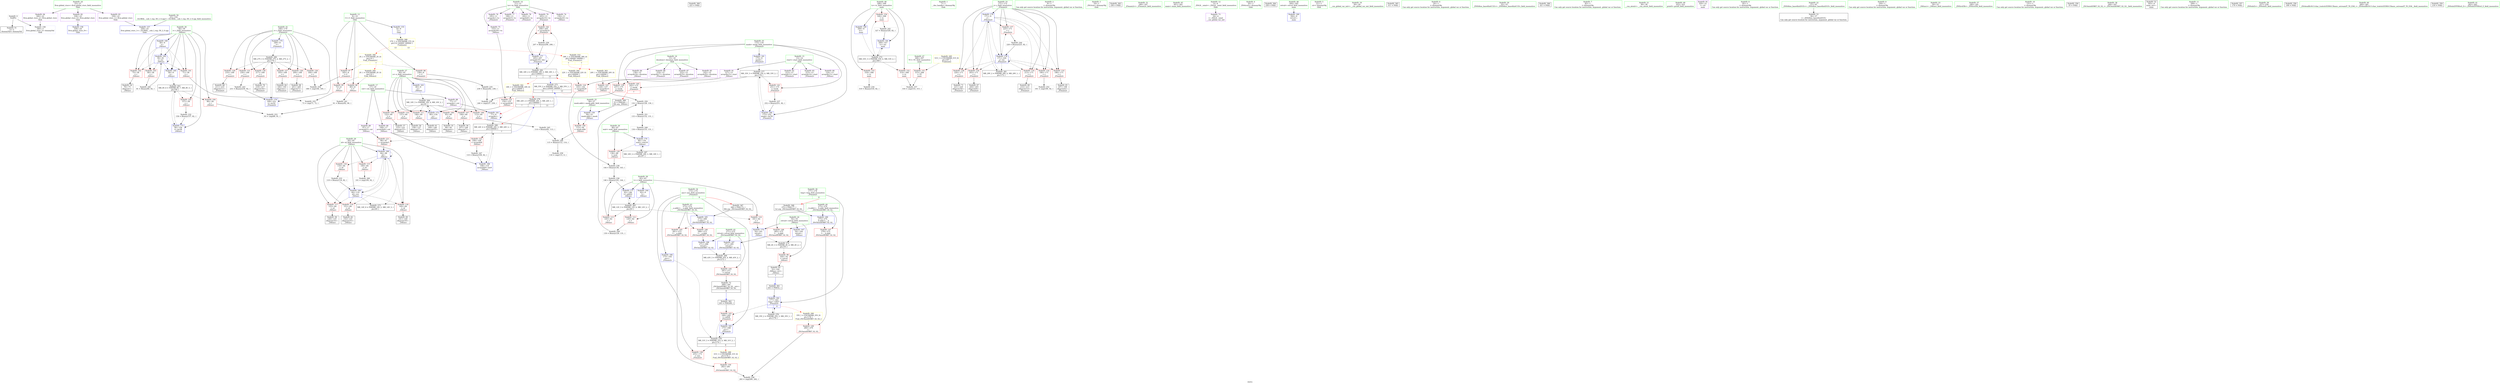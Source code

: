 digraph "SVFG" {
	label="SVFG";

	Node0x560a0d8f4fa0 [shape=record,color=grey,label="{NodeID: 0\nNullPtr}"];
	Node0x560a0d8f4fa0 -> Node0x560a0d918140[style=solid];
	Node0x560a0d8f4fa0 -> Node0x560a0d91e9d0[style=solid];
	Node0x560a0d930330 [shape=record,color=black,label="{NodeID: 263\nMR_8V_6 = PHI(MR_8V_7, MR_8V_5, )\npts\{59 \}\n}"];
	Node0x560a0d930330 -> Node0x560a0d9174d0[style=dashed];
	Node0x560a0d930330 -> Node0x560a0d9175a0[style=dashed];
	Node0x560a0d930330 -> Node0x560a0d91f630[style=dashed];
	Node0x560a0d91fbe0 [shape=record,color=blue,label="{NodeID: 180\n173\<--104\nans\<--\n_Z5main2v\n}"];
	Node0x560a0d91fbe0 -> Node0x560a0d934c70[style=dashed];
	Node0x560a0d916f20 [shape=record,color=red,label="{NodeID: 97\n185\<--8\n\<--C\n_Z5main2v\n}"];
	Node0x560a0d916f20 -> Node0x560a0d925940[style=solid];
	Node0x560a0d914f80 [shape=record,color=green,label="{NodeID: 14\n11\<--12\nto\<--to_field_insensitive\nGlob }"];
	Node0x560a0d914f80 -> Node0x560a0d919450[style=solid];
	Node0x560a0d914f80 -> Node0x560a0d919520[style=solid];
	Node0x560a0d914f80 -> Node0x560a0d9195f0[style=solid];
	Node0x560a0d914f80 -> Node0x560a0d9196c0[style=solid];
	Node0x560a0d914f80 -> Node0x560a0d919790[style=solid];
	Node0x560a0d914f80 -> Node0x560a0d919860[style=solid];
	Node0x560a0d94bf30 [shape=record,color=black,label="{NodeID: 360\n223 = PHI()\n}"];
	Node0x560a0d934d60 [shape=record,color=black,label="{NodeID: 277\nMR_33V_3 = PHI(MR_33V_4, MR_33V_2, )\npts\{176 \}\n}"];
	Node0x560a0d934d60 -> Node0x560a0d91d9d0[style=dashed];
	Node0x560a0d934d60 -> Node0x560a0d91daa0[style=dashed];
	Node0x560a0d934d60 -> Node0x560a0d91db70[style=dashed];
	Node0x560a0d934d60 -> Node0x560a0d91ff20[style=dashed];
	Node0x560a0d917a80 [shape=record,color=red,label="{NodeID: 111\n148\<--60\n\<--x\n_Z4funci\n}"];
	Node0x560a0d917a80 -> Node0x560a0d9189c0[style=solid];
	Node0x560a0d915cc0 [shape=record,color=green,label="{NodeID: 28\n62\<--63\nt\<--t_field_insensitive\n_Z4funci\n}"];
	Node0x560a0d915cc0 -> Node0x560a0d917b50[style=solid];
	Node0x560a0d915cc0 -> Node0x560a0d917c20[style=solid];
	Node0x560a0d915cc0 -> Node0x560a0d917cf0[style=solid];
	Node0x560a0d915cc0 -> Node0x560a0d91eee0[style=solid];
	Node0x560a0d915cc0 -> Node0x560a0d91f490[style=solid];
	Node0x560a0d91ce70 [shape=record,color=red,label="{NodeID: 125\n154\<--153\n\<--arrayidx26\n_Z4funci\n}"];
	Node0x560a0d91ce70 -> Node0x560a0d91f560[style=solid];
	Node0x560a0d916940 [shape=record,color=green,label="{NodeID: 42\n271\<--272\nretval\<--retval_field_insensitive\n_ZSt3minIiERKT_S2_S2_\n}"];
	Node0x560a0d916940 -> Node0x560a0d91dde0[style=solid];
	Node0x560a0d916940 -> Node0x560a0d920190[style=solid];
	Node0x560a0d916940 -> Node0x560a0d920260[style=solid];
	Node0x560a0d91d9d0 [shape=record,color=red,label="{NodeID: 139\n237\<--175\n\<--mask\n_Z5main2v\n}"];
	Node0x560a0d91d9d0 -> Node0x560a0d91b890[style=solid];
	Node0x560a0d9185b0 [shape=record,color=black,label="{NodeID: 56\n107\<--106\nidxprom7\<--\n_Z4funci\n}"];
	Node0x560a0d923e40 [shape=record,color=grey,label="{NodeID: 236\n146 = Binary(145, 144, )\n}"];
	Node0x560a0d923e40 -> Node0x560a0d91f490[style=solid];
	Node0x560a0d91e530 [shape=record,color=red,label="{NodeID: 153\n318\<--308\n\<--tc\nmain\n}"];
	Node0x560a0d91e530 -> Node0x560a0d923b40[style=solid];
	Node0x560a0d919110 [shape=record,color=black,label="{NodeID: 70\n218\<--217\nidxprom16\<--\n_Z5main2v\n}"];
	Node0x560a0d925340 [shape=record,color=grey,label="{NodeID: 250\n132 = Binary(128, 130, )\n}"];
	Node0x560a0d925340 -> Node0x560a0d9254c0[style=solid];
	Node0x560a0d91f150 [shape=record,color=blue,label="{NodeID: 167\n54\<--104\nretval\<--\n_Z4funci\n}"];
	Node0x560a0d91f150 -> Node0x560a0d933a60[style=dashed];
	Node0x560a0d919c70 [shape=record,color=purple,label="{NodeID: 84\n139\<--15\narrayidx18\<--duration\n_Z4funci\n}"];
	Node0x560a0d913f50 [shape=record,color=green,label="{NodeID: 1\n7\<--1\n__dso_handle\<--dummyObj\nGlob }"];
	Node0x560a0d930830 [shape=record,color=black,label="{NodeID: 264\nMR_10V_3 = PHI(MR_10V_4, MR_10V_2, )\npts\{61 \}\n}"];
	Node0x560a0d930830 -> Node0x560a0d917670[style=dashed];
	Node0x560a0d930830 -> Node0x560a0d917740[style=dashed];
	Node0x560a0d930830 -> Node0x560a0d917810[style=dashed];
	Node0x560a0d930830 -> Node0x560a0d9178e0[style=dashed];
	Node0x560a0d930830 -> Node0x560a0d9179b0[style=dashed];
	Node0x560a0d930830 -> Node0x560a0d917a80[style=dashed];
	Node0x560a0d930830 -> Node0x560a0d91f560[style=dashed];
	Node0x560a0d91fcb0 [shape=record,color=blue,label="{NodeID: 181\n175\<--9\nmask\<--\n_Z5main2v\n}"];
	Node0x560a0d91fcb0 -> Node0x560a0d934d60[style=dashed];
	Node0x560a0d916ff0 [shape=record,color=red,label="{NodeID: 98\n238\<--8\n\<--C\n_Z5main2v\n}"];
	Node0x560a0d916ff0 -> Node0x560a0d923cc0[style=solid];
	Node0x560a0d915080 [shape=record,color=green,label="{NodeID: 15\n13\<--14\nstart\<--start_field_insensitive\nGlob }"];
	Node0x560a0d915080 -> Node0x560a0d919930[style=solid];
	Node0x560a0d915080 -> Node0x560a0d919a00[style=solid];
	Node0x560a0d915080 -> Node0x560a0d919ad0[style=solid];
	Node0x560a0d915080 -> Node0x560a0d919ba0[style=solid];
	Node0x560a0d94c030 [shape=record,color=black,label="{NodeID: 361\n243 = PHI(52, )\n}"];
	Node0x560a0d94c030 -> Node0x560a0d91fd80[style=solid];
	Node0x560a0d935260 [shape=record,color=black,label="{NodeID: 278\nMR_35V_2 = PHI(MR_35V_3, MR_35V_1, )\npts\{178 \}\n}"];
	Node0x560a0d935260 -> Node0x560a0d91fd80[style=dashed];
	Node0x560a0d917b50 [shape=record,color=red,label="{NodeID: 112\n129\<--62\n\<--t\n_Z4funci\n}"];
	Node0x560a0d917b50 -> Node0x560a0d9251c0[style=solid];
	Node0x560a0d915d90 [shape=record,color=green,label="{NodeID: 29\n64\<--65\nid\<--id_field_insensitive\n_Z4funci\n}"];
	Node0x560a0d915d90 -> Node0x560a0d917dc0[style=solid];
	Node0x560a0d915d90 -> Node0x560a0d91c720[style=solid];
	Node0x560a0d915d90 -> Node0x560a0d91c7f0[style=solid];
	Node0x560a0d915d90 -> Node0x560a0d91c8c0[style=solid];
	Node0x560a0d915d90 -> Node0x560a0d91c990[style=solid];
	Node0x560a0d915d90 -> Node0x560a0d91f080[style=solid];
	Node0x560a0d915d90 -> Node0x560a0d91f2f0[style=solid];
	Node0x560a0d91cf40 [shape=record,color=red,label="{NodeID: 126\n184\<--169\n\<--i\n_Z5main2v\n}"];
	Node0x560a0d91cf40 -> Node0x560a0d925940[style=solid];
	Node0x560a0d916a10 [shape=record,color=green,label="{NodeID: 43\n273\<--274\n__a.addr\<--__a.addr_field_insensitive\n_ZSt3minIiERKT_S2_S2_\n}"];
	Node0x560a0d916a10 -> Node0x560a0d91deb0[style=solid];
	Node0x560a0d916a10 -> Node0x560a0d91df80[style=solid];
	Node0x560a0d916a10 -> Node0x560a0d91fff0[style=solid];
	Node0x560a0d938ed0 [shape=record,color=yellow,style=double,label="{NodeID: 306\n2V_1 = ENCHI(MR_2V_0)\npts\{10 \}\nFun[_Z5main2v]|{|<s2>7}}"];
	Node0x560a0d938ed0 -> Node0x560a0d916f20[style=dashed];
	Node0x560a0d938ed0 -> Node0x560a0d916ff0[style=dashed];
	Node0x560a0d938ed0:s2 -> Node0x560a0d938420[style=dashed,color=red];
	Node0x560a0d91daa0 [shape=record,color=red,label="{NodeID: 140\n242\<--175\n\<--mask\n_Z5main2v\n|{<s0>7}}"];
	Node0x560a0d91daa0:s0 -> Node0x560a0d94c9a0[style=solid,color=red];
	Node0x560a0d918680 [shape=record,color=black,label="{NodeID: 57\n123\<--122\nidxprom12\<--\n_Z4funci\n}"];
	Node0x560a0d923fc0 [shape=record,color=grey,label="{NodeID: 237\n252 = Binary(251, 82, )\n}"];
	Node0x560a0d923fc0 -> Node0x560a0d91ff20[style=solid];
	Node0x560a0d91e600 [shape=record,color=red,label="{NodeID: 154\n326\<--308\n\<--tc\nmain\n}"];
	Node0x560a0d91e600 -> Node0x560a0d924740[style=solid];
	Node0x560a0d9191e0 [shape=record,color=black,label="{NodeID: 71\n221\<--220\nidxprom18\<--\n_Z5main2v\n}"];
	Node0x560a0d9254c0 [shape=record,color=grey,label="{NodeID: 251\n133 = Binary(132, 131, )\n}"];
	Node0x560a0d9254c0 -> Node0x560a0d925040[style=solid];
	Node0x560a0d91f220 [shape=record,color=blue,label="{NodeID: 168\n108\<--110\narrayidx8\<--inc9\n_Z4funci\n}"];
	Node0x560a0d91f220 -> Node0x560a0d931c30[style=dashed];
	Node0x560a0d919d40 [shape=record,color=purple,label="{NodeID: 85\n142\<--15\narrayidx20\<--duration\n_Z4funci\n}"];
	Node0x560a0d919d40 -> Node0x560a0d91cda0[style=solid];
	Node0x560a0d913fe0 [shape=record,color=green,label="{NodeID: 2\n9\<--1\n\<--dummyObj\nCan only get source location for instruction, argument, global var or function.}"];
	Node0x560a0d930d30 [shape=record,color=black,label="{NodeID: 265\nMR_12V_3 = PHI(MR_12V_4, MR_12V_2, )\npts\{63 \}\n}"];
	Node0x560a0d930d30 -> Node0x560a0d917b50[style=dashed];
	Node0x560a0d930d30 -> Node0x560a0d917c20[style=dashed];
	Node0x560a0d930d30 -> Node0x560a0d917cf0[style=dashed];
	Node0x560a0d930d30 -> Node0x560a0d91f490[style=dashed];
	Node0x560a0d91fd80 [shape=record,color=blue,label="{NodeID: 182\n177\<--243\ntmp\<--call27\n_Z5main2v\n|{|<s2>8}}"];
	Node0x560a0d91fd80 -> Node0x560a0d91dd10[style=dashed];
	Node0x560a0d91fd80 -> Node0x560a0d935260[style=dashed];
	Node0x560a0d91fd80:s2 -> Node0x560a0d9380a0[style=dashed,color=red];
	Node0x560a0d9170c0 [shape=record,color=red,label="{NodeID: 99\n164\<--54\n\<--retval\n_Z4funci\n}"];
	Node0x560a0d9170c0 -> Node0x560a0d918b60[style=solid];
	Node0x560a0d915180 [shape=record,color=green,label="{NodeID: 16\n15\<--16\nduration\<--duration_field_insensitive\nGlob }"];
	Node0x560a0d915180 -> Node0x560a0d919c70[style=solid];
	Node0x560a0d915180 -> Node0x560a0d919d40[style=solid];
	Node0x560a0d915180 -> Node0x560a0d919e10[style=solid];
	Node0x560a0d915180 -> Node0x560a0d919ee0[style=solid];
	Node0x560a0d94c220 [shape=record,color=black,label="{NodeID: 362\n245 = PHI(268, )\n}"];
	Node0x560a0d94c220 -> Node0x560a0d91dd10[style=solid];
	Node0x560a0d935760 [shape=record,color=black,label="{NodeID: 279\nMR_24V_2 = PHI(MR_24V_3, MR_24V_1, )\npts\{180000 \}\n|{<s0>7|<s1>7|<s2>13}}"];
	Node0x560a0d935760:s0 -> Node0x560a0d91ec70[style=dashed,color=red];
	Node0x560a0d935760:s1 -> Node0x560a0d931c30[style=dashed,color=red];
	Node0x560a0d935760:s2 -> Node0x560a0d933530[style=dashed,color=blue];
	Node0x560a0d917c20 [shape=record,color=red,label="{NodeID: 113\n145\<--62\n\<--t\n_Z4funci\n}"];
	Node0x560a0d917c20 -> Node0x560a0d923e40[style=solid];
	Node0x560a0d915e60 [shape=record,color=green,label="{NodeID: 30\n66\<--67\nwait\<--wait_field_insensitive\n_Z4funci\n}"];
	Node0x560a0d915e60 -> Node0x560a0d91ca60[style=solid];
	Node0x560a0d915e60 -> Node0x560a0d91f3c0[style=solid];
	Node0x560a0d91d010 [shape=record,color=red,label="{NodeID: 127\n193\<--169\n\<--i\n_Z5main2v\n}"];
	Node0x560a0d91d010 -> Node0x560a0d918c30[style=solid];
	Node0x560a0d916ae0 [shape=record,color=green,label="{NodeID: 44\n275\<--276\n__b.addr\<--__b.addr_field_insensitive\n_ZSt3minIiERKT_S2_S2_\n}"];
	Node0x560a0d916ae0 -> Node0x560a0d91e050[style=solid];
	Node0x560a0d916ae0 -> Node0x560a0d91e120[style=solid];
	Node0x560a0d916ae0 -> Node0x560a0d9200c0[style=solid];
	Node0x560a0d91db70 [shape=record,color=red,label="{NodeID: 141\n251\<--175\n\<--mask\n_Z5main2v\n}"];
	Node0x560a0d91db70 -> Node0x560a0d923fc0[style=solid];
	Node0x560a0d918750 [shape=record,color=black,label="{NodeID: 58\n126\<--125\nidxprom14\<--\n_Z4funci\n}"];
	Node0x560a0d924140 [shape=record,color=grey,label="{NodeID: 238\n144 = Binary(136, 143, )\n}"];
	Node0x560a0d924140 -> Node0x560a0d923e40[style=solid];
	Node0x560a0d91e6d0 [shape=record,color=blue,label="{NodeID: 155\n8\<--9\nC\<--\nGlob }"];
	Node0x560a0d91e6d0 -> Node0x560a0d937e50[style=dashed];
	Node0x560a0d9192b0 [shape=record,color=black,label="{NodeID: 72\n268\<--291\n_ZSt3minIiERKT_S2_S2__ret\<--\n_ZSt3minIiERKT_S2_S2_\n|{<s0>8}}"];
	Node0x560a0d9192b0:s0 -> Node0x560a0d94c220[style=solid,color=blue];
	Node0x560a0d925640 [shape=record,color=grey,label="{NodeID: 252\n191 = cmp(190, 92, )\n}"];
	Node0x560a0d91f2f0 [shape=record,color=blue,label="{NodeID: 169\n64\<--119\nid\<--xor\n_Z4funci\n}"];
	Node0x560a0d91f2f0 -> Node0x560a0d91c7f0[style=dashed];
	Node0x560a0d91f2f0 -> Node0x560a0d91c8c0[style=dashed];
	Node0x560a0d91f2f0 -> Node0x560a0d91c990[style=dashed];
	Node0x560a0d91f2f0 -> Node0x560a0d91f080[style=dashed];
	Node0x560a0d91f2f0 -> Node0x560a0d933f60[style=dashed];
	Node0x560a0d919e10 [shape=record,color=purple,label="{NodeID: 86\n219\<--15\narrayidx17\<--duration\n_Z5main2v\n}"];
	Node0x560a0d914070 [shape=record,color=green,label="{NodeID: 3\n19\<--1\n_ZSt3cin\<--dummyObj\nGlob }"];
	Node0x560a0d91fe50 [shape=record,color=blue,label="{NodeID: 183\n173\<--248\nans\<--\n_Z5main2v\n}"];
	Node0x560a0d91fe50 -> Node0x560a0d934c70[style=dashed];
	Node0x560a0d917190 [shape=record,color=red,label="{NodeID: 100\n112\<--56\n\<--mask.addr\n_Z4funci\n}"];
	Node0x560a0d917190 -> Node0x560a0d924d40[style=solid];
	Node0x560a0d915280 [shape=record,color=green,label="{NodeID: 17\n17\<--18\ncnt\<--cnt_field_insensitive\nGlob }"];
	Node0x560a0d915280 -> Node0x560a0d919fb0[style=solid];
	Node0x560a0d915280 -> Node0x560a0d91a080[style=solid];
	Node0x560a0d915280 -> Node0x560a0d91a150[style=solid];
	Node0x560a0d94c320 [shape=record,color=black,label="{NodeID: 363\n256 = PHI()\n}"];
	Node0x560a0d935c60 [shape=record,color=black,label="{NodeID: 280\nMR_27V_3 = PHI(MR_27V_4, MR_27V_2, )\npts\{170 \}\n}"];
	Node0x560a0d935c60 -> Node0x560a0d91cf40[style=dashed];
	Node0x560a0d935c60 -> Node0x560a0d91d010[style=dashed];
	Node0x560a0d935c60 -> Node0x560a0d91d0e0[style=dashed];
	Node0x560a0d935c60 -> Node0x560a0d91d1b0[style=dashed];
	Node0x560a0d935c60 -> Node0x560a0d91d280[style=dashed];
	Node0x560a0d935c60 -> Node0x560a0d91d350[style=dashed];
	Node0x560a0d935c60 -> Node0x560a0d91fb10[style=dashed];
	Node0x560a0d917cf0 [shape=record,color=red,label="{NodeID: 114\n161\<--62\n\<--t\n_Z4funci\n}"];
	Node0x560a0d917cf0 -> Node0x560a0d91f700[style=solid];
	Node0x560a0d915f30 [shape=record,color=green,label="{NodeID: 31\n166\<--167\n_Z5main2v\<--_Z5main2v_field_insensitive\n}"];
	Node0x560a0d938420 [shape=record,color=yellow,style=double,label="{NodeID: 294\n2V_1 = ENCHI(MR_2V_0)\npts\{10 \}\nFun[_Z4funci]}"];
	Node0x560a0d938420 -> Node0x560a0d91a5f0[style=dashed];
	Node0x560a0d938420 -> Node0x560a0d916e50[style=dashed];
	Node0x560a0d91d0e0 [shape=record,color=red,label="{NodeID: 128\n200\<--169\n\<--i\n_Z5main2v\n}"];
	Node0x560a0d91d0e0 -> Node0x560a0d918dd0[style=solid];
	Node0x560a0d916bb0 [shape=record,color=green,label="{NodeID: 45\n301\<--302\nmain\<--main_field_insensitive\n}"];
	Node0x560a0d91dc40 [shape=record,color=red,label="{NodeID: 142\n206\<--205\n\<--arrayidx10\n_Z5main2v\n}"];
	Node0x560a0d91dc40 -> Node0x560a0d9242c0[style=solid];
	Node0x560a0d918820 [shape=record,color=black,label="{NodeID: 59\n138\<--137\nidxprom17\<--\n_Z4funci\n}"];
	Node0x560a0d9242c0 [shape=record,color=grey,label="{NodeID: 239\n207 = Binary(206, 208, )\n}"];
	Node0x560a0d9242c0 -> Node0x560a0d91f970[style=solid];
	Node0x560a0d91e7d0 [shape=record,color=blue,label="{NodeID: 156\n338\<--24\nllvm.global_ctors_0\<--\nGlob }"];
	Node0x560a0d919380 [shape=record,color=purple,label="{NodeID: 73\n34\<--4\n\<--_ZStL8__ioinit\n__cxx_global_var_init\n}"];
	Node0x560a0d9257c0 [shape=record,color=grey,label="{NodeID: 253\n93 = cmp(89, 91, )\n}"];
	Node0x560a0d91f3c0 [shape=record,color=blue,label="{NodeID: 170\n66\<--134\nwait\<--rem16\n_Z4funci\n}"];
	Node0x560a0d91f3c0 -> Node0x560a0d91ca60[style=dashed];
	Node0x560a0d91f3c0 -> Node0x560a0d931730[style=dashed];
	Node0x560a0d919ee0 [shape=record,color=purple,label="{NodeID: 87\n222\<--15\narrayidx19\<--duration\n_Z5main2v\n}"];
	Node0x560a0d914100 [shape=record,color=green,label="{NodeID: 4\n20\<--1\n_ZSt4cout\<--dummyObj\nGlob }"];
	Node0x560a0d931730 [shape=record,color=black,label="{NodeID: 267\nMR_16V_2 = PHI(MR_16V_3, MR_16V_1, )\npts\{67 \}\n}"];
	Node0x560a0d931730 -> Node0x560a0d91f3c0[style=dashed];
	Node0x560a0d91ff20 [shape=record,color=blue,label="{NodeID: 184\n175\<--252\nmask\<--inc30\n_Z5main2v\n}"];
	Node0x560a0d91ff20 -> Node0x560a0d934d60[style=dashed];
	Node0x560a0d917260 [shape=record,color=red,label="{NodeID: 101\n71\<--58\n\<--i\n_Z4funci\n}"];
	Node0x560a0d917260 -> Node0x560a0d91b710[style=solid];
	Node0x560a0d915380 [shape=record,color=green,label="{NodeID: 18\n23\<--27\nllvm.global_ctors\<--llvm.global_ctors_field_insensitive\nGlob }"];
	Node0x560a0d915380 -> Node0x560a0d91a2f0[style=solid];
	Node0x560a0d915380 -> Node0x560a0d91a3f0[style=solid];
	Node0x560a0d915380 -> Node0x560a0d91a4f0[style=solid];
	Node0x560a0d94c3f0 [shape=record,color=black,label="{NodeID: 364\n259 = PHI()\n}"];
	Node0x560a0d936160 [shape=record,color=black,label="{NodeID: 281\nMR_29V_2 = PHI(MR_29V_4, MR_29V_1, )\npts\{172 \}\n}"];
	Node0x560a0d936160 -> Node0x560a0d91f8a0[style=dashed];
	Node0x560a0d917dc0 [shape=record,color=red,label="{NodeID: 115\n100\<--64\n\<--id\n_Z4funci\n}"];
	Node0x560a0d917dc0 -> Node0x560a0d91be90[style=solid];
	Node0x560a0d916030 [shape=record,color=green,label="{NodeID: 32\n169\<--170\ni\<--i_field_insensitive\n_Z5main2v\n}"];
	Node0x560a0d916030 -> Node0x560a0d91cf40[style=solid];
	Node0x560a0d916030 -> Node0x560a0d91d010[style=solid];
	Node0x560a0d916030 -> Node0x560a0d91d0e0[style=solid];
	Node0x560a0d916030 -> Node0x560a0d91d1b0[style=solid];
	Node0x560a0d916030 -> Node0x560a0d91d280[style=solid];
	Node0x560a0d916030 -> Node0x560a0d91d350[style=solid];
	Node0x560a0d916030 -> Node0x560a0d91f7d0[style=solid];
	Node0x560a0d916030 -> Node0x560a0d91fb10[style=solid];
	Node0x560a0d91d1b0 [shape=record,color=red,label="{NodeID: 129\n210\<--169\n\<--i\n_Z5main2v\n}"];
	Node0x560a0d91d1b0 -> Node0x560a0d918f70[style=solid];
	Node0x560a0d916cb0 [shape=record,color=green,label="{NodeID: 46\n304\<--305\nretval\<--retval_field_insensitive\nmain\n}"];
	Node0x560a0d916cb0 -> Node0x560a0d920330[style=solid];
	Node0x560a0d91dd10 [shape=record,color=red,label="{NodeID: 143\n248\<--245\n\<--call28\n_Z5main2v\n}"];
	Node0x560a0d91dd10 -> Node0x560a0d91fe50[style=solid];
	Node0x560a0d9188f0 [shape=record,color=black,label="{NodeID: 60\n141\<--140\nidxprom19\<--\n_Z4funci\n}"];
	Node0x560a0d924440 [shape=record,color=grey,label="{NodeID: 240\n81 = Binary(80, 82, )\n}"];
	Node0x560a0d924440 -> Node0x560a0d91ed40[style=solid];
	Node0x560a0d91e8d0 [shape=record,color=blue,label="{NodeID: 157\n339\<--25\nllvm.global_ctors_1\<--_GLOBAL__sub_I_rng..58_2_0.cpp\nGlob }"];
	Node0x560a0d919450 [shape=record,color=purple,label="{NodeID: 74\n150\<--11\narrayidx24\<--to\n_Z4funci\n}"];
	Node0x560a0d925940 [shape=record,color=grey,label="{NodeID: 254\n186 = cmp(184, 185, )\n}"];
	Node0x560a0d91f490 [shape=record,color=blue,label="{NodeID: 171\n62\<--146\nt\<--add22\n_Z4funci\n}"];
	Node0x560a0d91f490 -> Node0x560a0d930d30[style=dashed];
	Node0x560a0d919fb0 [shape=record,color=purple,label="{NodeID: 88\n77\<--17\narrayidx\<--cnt\n_Z4funci\n}"];
	Node0x560a0d919fb0 -> Node0x560a0d91ec70[style=solid];
	Node0x560a0d914a40 [shape=record,color=green,label="{NodeID: 5\n21\<--1\n.str\<--dummyObj\nGlob }"];
	Node0x560a0d931c30 [shape=record,color=black,label="{NodeID: 268\nMR_24V_4 = PHI(MR_24V_5, MR_24V_2, )\npts\{180000 \}\n|{|<s3>7}}"];
	Node0x560a0d931c30 -> Node0x560a0d91cb30[style=dashed];
	Node0x560a0d931c30 -> Node0x560a0d91cc00[style=dashed];
	Node0x560a0d931c30 -> Node0x560a0d91f220[style=dashed];
	Node0x560a0d931c30:s3 -> Node0x560a0d935760[style=dashed,color=blue];
	Node0x560a0d91fff0 [shape=record,color=blue,label="{NodeID: 185\n273\<--269\n__a.addr\<--__a\n_ZSt3minIiERKT_S2_S2_\n}"];
	Node0x560a0d91fff0 -> Node0x560a0d91deb0[style=dashed];
	Node0x560a0d91fff0 -> Node0x560a0d91df80[style=dashed];
	Node0x560a0d917330 [shape=record,color=red,label="{NodeID: 102\n75\<--58\n\<--i\n_Z4funci\n}"];
	Node0x560a0d917330 -> Node0x560a0d918410[style=solid];
	Node0x560a0d915480 [shape=record,color=green,label="{NodeID: 19\n28\<--29\n__cxx_global_var_init\<--__cxx_global_var_init_field_insensitive\n}"];
	Node0x560a0d94c4c0 [shape=record,color=black,label="{NodeID: 365\n311 = PHI()\n}"];
	Node0x560a0d936660 [shape=record,color=black,label="{NodeID: 282\nMR_18V_2 = PHI(MR_18V_3, MR_18V_1, )\npts\{120000 \}\n|{|<s3>7|<s4>13}}"];
	Node0x560a0d936660 -> Node0x560a0d91dc40[style=dashed];
	Node0x560a0d936660 -> Node0x560a0d91f970[style=dashed];
	Node0x560a0d936660 -> Node0x560a0d936660[style=dashed];
	Node0x560a0d936660:s3 -> Node0x560a0d938b50[style=dashed,color=red];
	Node0x560a0d936660:s4 -> Node0x560a0d933530[style=dashed,color=blue];
	Node0x560a0d91c720 [shape=record,color=red,label="{NodeID: 116\n118\<--64\n\<--id\n_Z4funci\n}"];
	Node0x560a0d91c720 -> Node0x560a0d9239c0[style=solid];
	Node0x560a0d916100 [shape=record,color=green,label="{NodeID: 33\n171\<--172\nj\<--j_field_insensitive\n_Z5main2v\n}"];
	Node0x560a0d916100 -> Node0x560a0d91d420[style=solid];
	Node0x560a0d916100 -> Node0x560a0d91d4f0[style=solid];
	Node0x560a0d916100 -> Node0x560a0d91d5c0[style=solid];
	Node0x560a0d916100 -> Node0x560a0d91d690[style=solid];
	Node0x560a0d916100 -> Node0x560a0d91d760[style=solid];
	Node0x560a0d916100 -> Node0x560a0d91d830[style=solid];
	Node0x560a0d916100 -> Node0x560a0d91f8a0[style=solid];
	Node0x560a0d916100 -> Node0x560a0d91fa40[style=solid];
	Node0x560a0d91d280 [shape=record,color=red,label="{NodeID: 130\n217\<--169\n\<--i\n_Z5main2v\n}"];
	Node0x560a0d91d280 -> Node0x560a0d919110[style=solid];
	Node0x560a0d916d80 [shape=record,color=green,label="{NodeID: 47\n306\<--307\nTC\<--TC_field_insensitive\nmain\n}"];
	Node0x560a0d916d80 -> Node0x560a0d91e390[style=solid];
	Node0x560a0d91dde0 [shape=record,color=red,label="{NodeID: 144\n291\<--271\n\<--retval\n_ZSt3minIiERKT_S2_S2_\n}"];
	Node0x560a0d91dde0 -> Node0x560a0d9192b0[style=solid];
	Node0x560a0d9189c0 [shape=record,color=black,label="{NodeID: 61\n149\<--148\nidxprom23\<--\n_Z4funci\n}"];
	Node0x560a0d9245c0 [shape=record,color=grey,label="{NodeID: 241\n91 = Binary(92, 90, )\n}"];
	Node0x560a0d9245c0 -> Node0x560a0d9257c0[style=solid];
	Node0x560a0d91e9d0 [shape=record,color=blue, style = dotted,label="{NodeID: 158\n340\<--3\nllvm.global_ctors_2\<--dummyVal\nGlob }"];
	Node0x560a0d919520 [shape=record,color=purple,label="{NodeID: 75\n153\<--11\narrayidx26\<--to\n_Z4funci\n}"];
	Node0x560a0d919520 -> Node0x560a0d91ce70[style=solid];
	Node0x560a0d91b710 [shape=record,color=grey,label="{NodeID: 255\n73 = cmp(71, 72, )\n}"];
	Node0x560a0d91f560 [shape=record,color=blue,label="{NodeID: 172\n60\<--154\nx\<--\n_Z4funci\n}"];
	Node0x560a0d91f560 -> Node0x560a0d930830[style=dashed];
	Node0x560a0d91a080 [shape=record,color=purple,label="{NodeID: 89\n97\<--17\narrayidx5\<--cnt\n_Z4funci\n}"];
	Node0x560a0d91a080 -> Node0x560a0d91cb30[style=solid];
	Node0x560a0d914ad0 [shape=record,color=green,label="{NodeID: 6\n24\<--1\n\<--dummyObj\nCan only get source location for instruction, argument, global var or function.}"];
	Node0x560a0d932130 [shape=record,color=black,label="{NodeID: 269\nMR_43V_3 = PHI(MR_43V_4, MR_43V_2, )\npts\{272 \}\n}"];
	Node0x560a0d932130 -> Node0x560a0d91dde0[style=dashed];
	Node0x560a0d9200c0 [shape=record,color=blue,label="{NodeID: 186\n275\<--270\n__b.addr\<--__b\n_ZSt3minIiERKT_S2_S2_\n}"];
	Node0x560a0d9200c0 -> Node0x560a0d91e050[style=dashed];
	Node0x560a0d9200c0 -> Node0x560a0d91e120[style=dashed];
	Node0x560a0d917400 [shape=record,color=red,label="{NodeID: 103\n80\<--58\n\<--i\n_Z4funci\n}"];
	Node0x560a0d917400 -> Node0x560a0d924440[style=solid];
	Node0x560a0d915580 [shape=record,color=green,label="{NodeID: 20\n32\<--33\n_ZNSt8ios_base4InitC1Ev\<--_ZNSt8ios_base4InitC1Ev_field_insensitive\n}"];
	Node0x560a0d94c590 [shape=record,color=black,label="{NodeID: 366\n321 = PHI()\n}"];
	Node0x560a0d91c7f0 [shape=record,color=red,label="{NodeID: 117\n125\<--64\n\<--id\n_Z4funci\n}"];
	Node0x560a0d91c7f0 -> Node0x560a0d918750[style=solid];
	Node0x560a0d9161d0 [shape=record,color=green,label="{NodeID: 34\n173\<--174\nans\<--ans_field_insensitive\n_Z5main2v\n|{|<s3>8}}"];
	Node0x560a0d9161d0 -> Node0x560a0d91d900[style=solid];
	Node0x560a0d9161d0 -> Node0x560a0d91fbe0[style=solid];
	Node0x560a0d9161d0 -> Node0x560a0d91fe50[style=solid];
	Node0x560a0d9161d0:s3 -> Node0x560a0d94c660[style=solid,color=red];
	Node0x560a0d91d350 [shape=record,color=red,label="{NodeID: 131\n230\<--169\n\<--i\n_Z5main2v\n}"];
	Node0x560a0d91d350 -> Node0x560a0d9248c0[style=solid];
	Node0x560a0d917e70 [shape=record,color=green,label="{NodeID: 48\n308\<--309\ntc\<--tc_field_insensitive\nmain\n}"];
	Node0x560a0d917e70 -> Node0x560a0d91e460[style=solid];
	Node0x560a0d917e70 -> Node0x560a0d91e530[style=solid];
	Node0x560a0d917e70 -> Node0x560a0d91e600[style=solid];
	Node0x560a0d917e70 -> Node0x560a0d920400[style=solid];
	Node0x560a0d917e70 -> Node0x560a0d9204d0[style=solid];
	Node0x560a0d91deb0 [shape=record,color=red,label="{NodeID: 145\n281\<--273\n\<--__a.addr\n_ZSt3minIiERKT_S2_S2_\n}"];
	Node0x560a0d91deb0 -> Node0x560a0d91e2c0[style=solid];
	Node0x560a0d918a90 [shape=record,color=black,label="{NodeID: 62\n152\<--151\nidxprom25\<--\n_Z4funci\n}"];
	Node0x560a0d924740 [shape=record,color=grey,label="{NodeID: 242\n327 = Binary(326, 82, )\n}"];
	Node0x560a0d924740 -> Node0x560a0d9204d0[style=solid];
	Node0x560a0d91ead0 [shape=record,color=blue,label="{NodeID: 159\n56\<--53\nmask.addr\<--mask\n_Z4funci\n}"];
	Node0x560a0d91ead0 -> Node0x560a0d917190[style=dashed];
	Node0x560a0d9195f0 [shape=record,color=purple,label="{NodeID: 76\n195\<--11\narrayidx\<--to\n_Z5main2v\n}"];
	Node0x560a0d91b890 [shape=record,color=grey,label="{NodeID: 256\n240 = cmp(237, 239, )\n}"];
	Node0x560a0d91f630 [shape=record,color=blue,label="{NodeID: 173\n58\<--158\ni\<--inc28\n_Z4funci\n}"];
	Node0x560a0d91f630 -> Node0x560a0d930330[style=dashed];
	Node0x560a0d91a150 [shape=record,color=purple,label="{NodeID: 90\n108\<--17\narrayidx8\<--cnt\n_Z4funci\n}"];
	Node0x560a0d91a150 -> Node0x560a0d91cc00[style=solid];
	Node0x560a0d91a150 -> Node0x560a0d91f220[style=solid];
	Node0x560a0d914b60 [shape=record,color=green,label="{NodeID: 7\n82\<--1\n\<--dummyObj\nCan only get source location for instruction, argument, global var or function.}"];
	Node0x560a0d920190 [shape=record,color=blue,label="{NodeID: 187\n271\<--285\nretval\<--\n_ZSt3minIiERKT_S2_S2_\n}"];
	Node0x560a0d920190 -> Node0x560a0d932130[style=dashed];
	Node0x560a0d9174d0 [shape=record,color=red,label="{NodeID: 104\n89\<--58\n\<--i\n_Z4funci\n}"];
	Node0x560a0d9174d0 -> Node0x560a0d9257c0[style=solid];
	Node0x560a0d915680 [shape=record,color=green,label="{NodeID: 21\n38\<--39\n__cxa_atexit\<--__cxa_atexit_field_insensitive\n}"];
	Node0x560a0d94c660 [shape=record,color=black,label="{NodeID: 367\n269 = PHI(173, )\n0th arg _ZSt3minIiERKT_S2_S2_ }"];
	Node0x560a0d94c660 -> Node0x560a0d91fff0[style=solid];
	Node0x560a0d91c8c0 [shape=record,color=red,label="{NodeID: 118\n140\<--64\n\<--id\n_Z4funci\n}"];
	Node0x560a0d91c8c0 -> Node0x560a0d9188f0[style=solid];
	Node0x560a0d9162a0 [shape=record,color=green,label="{NodeID: 35\n175\<--176\nmask\<--mask_field_insensitive\n_Z5main2v\n}"];
	Node0x560a0d9162a0 -> Node0x560a0d91d9d0[style=solid];
	Node0x560a0d9162a0 -> Node0x560a0d91daa0[style=solid];
	Node0x560a0d9162a0 -> Node0x560a0d91db70[style=solid];
	Node0x560a0d9162a0 -> Node0x560a0d91fcb0[style=solid];
	Node0x560a0d9162a0 -> Node0x560a0d91ff20[style=solid];
	Node0x560a0d91d420 [shape=record,color=red,label="{NodeID: 132\n190\<--171\n\<--j\n_Z5main2v\n}"];
	Node0x560a0d91d420 -> Node0x560a0d925640[style=solid];
	Node0x560a0d917f40 [shape=record,color=green,label="{NodeID: 49\n322\<--323\nprintf\<--printf_field_insensitive\n}"];
	Node0x560a0d91df80 [shape=record,color=red,label="{NodeID: 146\n288\<--273\n\<--__a.addr\n_ZSt3minIiERKT_S2_S2_\n}"];
	Node0x560a0d91df80 -> Node0x560a0d920260[style=solid];
	Node0x560a0d918b60 [shape=record,color=black,label="{NodeID: 63\n52\<--164\n_Z4funci_ret\<--\n_Z4funci\n|{<s0>7}}"];
	Node0x560a0d918b60:s0 -> Node0x560a0d94c030[style=solid,color=blue];
	Node0x560a0d9248c0 [shape=record,color=grey,label="{NodeID: 243\n231 = Binary(230, 82, )\n}"];
	Node0x560a0d9248c0 -> Node0x560a0d91fb10[style=solid];
	Node0x560a0d91eba0 [shape=record,color=blue,label="{NodeID: 160\n58\<--9\ni\<--\n_Z4funci\n}"];
	Node0x560a0d91eba0 -> Node0x560a0d917260[style=dashed];
	Node0x560a0d91eba0 -> Node0x560a0d917330[style=dashed];
	Node0x560a0d91eba0 -> Node0x560a0d917400[style=dashed];
	Node0x560a0d91eba0 -> Node0x560a0d91ed40[style=dashed];
	Node0x560a0d91eba0 -> Node0x560a0d91efb0[style=dashed];
	Node0x560a0d9196c0 [shape=record,color=purple,label="{NodeID: 77\n198\<--11\narrayidx5\<--to\n_Z5main2v\n}"];
	Node0x560a0d91ba10 [shape=record,color=grey,label="{NodeID: 257\n316 = cmp(314, 315, )\n}"];
	Node0x560a0d91f700 [shape=record,color=blue,label="{NodeID: 174\n54\<--161\nretval\<--\n_Z4funci\n}"];
	Node0x560a0d91f700 -> Node0x560a0d933a60[style=dashed];
	Node0x560a0d91a220 [shape=record,color=purple,label="{NodeID: 91\n320\<--21\n\<--.str\nmain\n}"];
	Node0x560a0d914bf0 [shape=record,color=green,label="{NodeID: 8\n92\<--1\n\<--dummyObj\nCan only get source location for instruction, argument, global var or function.}"];
	Node0x560a0d920260 [shape=record,color=blue,label="{NodeID: 188\n271\<--288\nretval\<--\n_ZSt3minIiERKT_S2_S2_\n}"];
	Node0x560a0d920260 -> Node0x560a0d932130[style=dashed];
	Node0x560a0d9175a0 [shape=record,color=red,label="{NodeID: 105\n157\<--58\n\<--i\n_Z4funci\n}"];
	Node0x560a0d9175a0 -> Node0x560a0d923840[style=solid];
	Node0x560a0d915780 [shape=record,color=green,label="{NodeID: 22\n37\<--43\n_ZNSt8ios_base4InitD1Ev\<--_ZNSt8ios_base4InitD1Ev_field_insensitive\n}"];
	Node0x560a0d915780 -> Node0x560a0d918310[style=solid];
	Node0x560a0d94c860 [shape=record,color=black,label="{NodeID: 368\n270 = PHI(177, )\n1st arg _ZSt3minIiERKT_S2_S2_ }"];
	Node0x560a0d94c860 -> Node0x560a0d9200c0[style=solid];
	Node0x560a0d937b80 [shape=record,color=yellow,style=double,label="{NodeID: 285\n51V_1 = ENCHI(MR_51V_0)\npts\{307 \}\nFun[main]}"];
	Node0x560a0d937b80 -> Node0x560a0d91e390[style=dashed];
	Node0x560a0d91c990 [shape=record,color=red,label="{NodeID: 119\n151\<--64\n\<--id\n_Z4funci\n}"];
	Node0x560a0d91c990 -> Node0x560a0d918a90[style=solid];
	Node0x560a0d916370 [shape=record,color=green,label="{NodeID: 36\n177\<--178\ntmp\<--tmp_field_insensitive\n_Z5main2v\n|{|<s1>8}}"];
	Node0x560a0d916370 -> Node0x560a0d91fd80[style=solid];
	Node0x560a0d916370:s1 -> Node0x560a0d94c860[style=solid,color=red];
	Node0x560a0d91d4f0 [shape=record,color=red,label="{NodeID: 133\n196\<--171\n\<--j\n_Z5main2v\n}"];
	Node0x560a0d91d4f0 -> Node0x560a0d918d00[style=solid];
	Node0x560a0d918040 [shape=record,color=green,label="{NodeID: 50\n25\<--334\n_GLOBAL__sub_I_rng..58_2_0.cpp\<--_GLOBAL__sub_I_rng..58_2_0.cpp_field_insensitive\n}"];
	Node0x560a0d918040 -> Node0x560a0d91e8d0[style=solid];
	Node0x560a0d91e050 [shape=record,color=red,label="{NodeID: 147\n279\<--275\n\<--__b.addr\n_ZSt3minIiERKT_S2_S2_\n}"];
	Node0x560a0d91e050 -> Node0x560a0d91e1f0[style=solid];
	Node0x560a0d918c30 [shape=record,color=black,label="{NodeID: 64\n194\<--193\nidxprom\<--\n_Z5main2v\n}"];
	Node0x560a0d924a40 [shape=record,color=grey,label="{NodeID: 244\n226 = Binary(225, 82, )\n}"];
	Node0x560a0d924a40 -> Node0x560a0d91fa40[style=solid];
	Node0x560a0d91ec70 [shape=record,color=blue,label="{NodeID: 161\n77\<--9\narrayidx\<--\n_Z4funci\n}"];
	Node0x560a0d91ec70 -> Node0x560a0d91ec70[style=dashed];
	Node0x560a0d91ec70 -> Node0x560a0d931c30[style=dashed];
	Node0x560a0d919790 [shape=record,color=purple,label="{NodeID: 78\n202\<--11\narrayidx8\<--to\n_Z5main2v\n}"];
	Node0x560a0d91bb90 [shape=record,color=grey,label="{NodeID: 258\n283 = cmp(280, 282, )\n}"];
	Node0x560a0d91f7d0 [shape=record,color=blue,label="{NodeID: 175\n169\<--9\ni\<--\n_Z5main2v\n}"];
	Node0x560a0d91f7d0 -> Node0x560a0d935c60[style=dashed];
	Node0x560a0d91a2f0 [shape=record,color=purple,label="{NodeID: 92\n338\<--23\nllvm.global_ctors_0\<--llvm.global_ctors\nGlob }"];
	Node0x560a0d91a2f0 -> Node0x560a0d91e7d0[style=solid];
	Node0x560a0d914c80 [shape=record,color=green,label="{NodeID: 9\n104\<--1\n\<--dummyObj\nCan only get source location for instruction, argument, global var or function.}"];
	Node0x560a0d933030 [shape=record,color=black,label="{NodeID: 272\nMR_53V_3 = PHI(MR_53V_4, MR_53V_2, )\npts\{309 \}\n}"];
	Node0x560a0d933030 -> Node0x560a0d91e460[style=dashed];
	Node0x560a0d933030 -> Node0x560a0d91e530[style=dashed];
	Node0x560a0d933030 -> Node0x560a0d91e600[style=dashed];
	Node0x560a0d933030 -> Node0x560a0d9204d0[style=dashed];
	Node0x560a0d920330 [shape=record,color=blue,label="{NodeID: 189\n304\<--9\nretval\<--\nmain\n}"];
	Node0x560a0d917670 [shape=record,color=red,label="{NodeID: 106\n95\<--60\n\<--x\n_Z4funci\n}"];
	Node0x560a0d917670 -> Node0x560a0d9184e0[style=solid];
	Node0x560a0d915880 [shape=record,color=green,label="{NodeID: 23\n50\<--51\n_Z4funci\<--_Z4funci_field_insensitive\n}"];
	Node0x560a0d94c9a0 [shape=record,color=black,label="{NodeID: 369\n53 = PHI(242, )\n0th arg _Z4funci }"];
	Node0x560a0d94c9a0 -> Node0x560a0d91ead0[style=solid];
	Node0x560a0d91ca60 [shape=record,color=red,label="{NodeID: 120\n136\<--66\n\<--wait\n_Z4funci\n}"];
	Node0x560a0d91ca60 -> Node0x560a0d924140[style=solid];
	Node0x560a0d916440 [shape=record,color=green,label="{NodeID: 37\n180\<--181\n_ZNSirsERi\<--_ZNSirsERi_field_insensitive\n}"];
	Node0x560a0d91d5c0 [shape=record,color=red,label="{NodeID: 134\n203\<--171\n\<--j\n_Z5main2v\n}"];
	Node0x560a0d91d5c0 -> Node0x560a0d918ea0[style=solid];
	Node0x560a0d918140 [shape=record,color=black,label="{NodeID: 51\n2\<--3\ndummyVal\<--dummyVal\n}"];
	Node0x560a0d939600 [shape=record,color=yellow,style=double,label="{NodeID: 314\n39V_1 = ENCHI(MR_39V_0)\npts\{140000 160000 \}\nFun[_Z5main2v]|{<s0>7|<s1>7}}"];
	Node0x560a0d939600:s0 -> Node0x560a0d938c30[style=dashed,color=red];
	Node0x560a0d939600:s1 -> Node0x560a0d938d10[style=dashed,color=red];
	Node0x560a0d91e120 [shape=record,color=red,label="{NodeID: 148\n285\<--275\n\<--__b.addr\n_ZSt3minIiERKT_S2_S2_\n}"];
	Node0x560a0d91e120 -> Node0x560a0d920190[style=solid];
	Node0x560a0d918d00 [shape=record,color=black,label="{NodeID: 65\n197\<--196\nidxprom4\<--\n_Z5main2v\n}"];
	Node0x560a0d924bc0 [shape=record,color=grey,label="{NodeID: 245\n114 = Binary(82, 113, )\n}"];
	Node0x560a0d924bc0 -> Node0x560a0d924d40[style=solid];
	Node0x560a0d91ed40 [shape=record,color=blue,label="{NodeID: 162\n58\<--81\ni\<--inc\n_Z4funci\n}"];
	Node0x560a0d91ed40 -> Node0x560a0d917260[style=dashed];
	Node0x560a0d91ed40 -> Node0x560a0d917330[style=dashed];
	Node0x560a0d91ed40 -> Node0x560a0d917400[style=dashed];
	Node0x560a0d91ed40 -> Node0x560a0d91ed40[style=dashed];
	Node0x560a0d91ed40 -> Node0x560a0d91efb0[style=dashed];
	Node0x560a0d919860 [shape=record,color=purple,label="{NodeID: 79\n205\<--11\narrayidx10\<--to\n_Z5main2v\n}"];
	Node0x560a0d919860 -> Node0x560a0d91dc40[style=solid];
	Node0x560a0d919860 -> Node0x560a0d91f970[style=solid];
	Node0x560a0d91bd10 [shape=record,color=grey,label="{NodeID: 259\n116 = cmp(115, 9, )\n}"];
	Node0x560a0d91f8a0 [shape=record,color=blue,label="{NodeID: 176\n171\<--9\nj\<--\n_Z5main2v\n}"];
	Node0x560a0d91f8a0 -> Node0x560a0d91d420[style=dashed];
	Node0x560a0d91f8a0 -> Node0x560a0d91d4f0[style=dashed];
	Node0x560a0d91f8a0 -> Node0x560a0d91d5c0[style=dashed];
	Node0x560a0d91f8a0 -> Node0x560a0d91d690[style=dashed];
	Node0x560a0d91f8a0 -> Node0x560a0d91d760[style=dashed];
	Node0x560a0d91f8a0 -> Node0x560a0d91d830[style=dashed];
	Node0x560a0d91f8a0 -> Node0x560a0d91fa40[style=dashed];
	Node0x560a0d91f8a0 -> Node0x560a0d936160[style=dashed];
	Node0x560a0d91a3f0 [shape=record,color=purple,label="{NodeID: 93\n339\<--23\nllvm.global_ctors_1\<--llvm.global_ctors\nGlob }"];
	Node0x560a0d91a3f0 -> Node0x560a0d91e8d0[style=solid];
	Node0x560a0d914d10 [shape=record,color=green,label="{NodeID: 10\n131\<--1\n\<--dummyObj\nCan only get source location for instruction, argument, global var or function.}"];
	Node0x560a0d630960 [shape=record,color=black,label="{NodeID: 356\n35 = PHI()\n}"];
	Node0x560a0d933530 [shape=record,color=black,label="{NodeID: 273\nMR_55V_2 = PHI(MR_55V_3, MR_55V_1, )\npts\{120000 180000 \}\n|{<s0>13|<s1>13}}"];
	Node0x560a0d933530:s0 -> Node0x560a0d935760[style=dashed,color=red];
	Node0x560a0d933530:s1 -> Node0x560a0d936660[style=dashed,color=red];
	Node0x560a0d920400 [shape=record,color=blue,label="{NodeID: 190\n308\<--9\ntc\<--\nmain\n}"];
	Node0x560a0d920400 -> Node0x560a0d933030[style=dashed];
	Node0x560a0d917740 [shape=record,color=red,label="{NodeID: 107\n106\<--60\n\<--x\n_Z4funci\n}"];
	Node0x560a0d917740 -> Node0x560a0d9185b0[style=solid];
	Node0x560a0d915980 [shape=record,color=green,label="{NodeID: 24\n54\<--55\nretval\<--retval_field_insensitive\n_Z4funci\n}"];
	Node0x560a0d915980 -> Node0x560a0d9170c0[style=solid];
	Node0x560a0d915980 -> Node0x560a0d91f150[style=solid];
	Node0x560a0d915980 -> Node0x560a0d91f700[style=solid];
	Node0x560a0d91cb30 [shape=record,color=red,label="{NodeID: 121\n98\<--97\n\<--arrayidx5\n_Z4funci\n}"];
	Node0x560a0d91cb30 -> Node0x560a0d91f080[style=solid];
	Node0x560a0d916540 [shape=record,color=green,label="{NodeID: 38\n246\<--247\n_ZSt3minIiERKT_S2_S2_\<--_ZSt3minIiERKT_S2_S2__field_insensitive\n}"];
	Node0x560a0d91d690 [shape=record,color=red,label="{NodeID: 135\n213\<--171\n\<--j\n_Z5main2v\n}"];
	Node0x560a0d91d690 -> Node0x560a0d919040[style=solid];
	Node0x560a0d918240 [shape=record,color=black,label="{NodeID: 52\n303\<--9\nmain_ret\<--\nmain\n}"];
	Node0x560a0d923840 [shape=record,color=grey,label="{NodeID: 232\n158 = Binary(157, 82, )\n}"];
	Node0x560a0d923840 -> Node0x560a0d91f630[style=solid];
	Node0x560a0d91e1f0 [shape=record,color=red,label="{NodeID: 149\n280\<--279\n\<--\n_ZSt3minIiERKT_S2_S2_\n}"];
	Node0x560a0d91e1f0 -> Node0x560a0d91bb90[style=solid];
	Node0x560a0d918dd0 [shape=record,color=black,label="{NodeID: 66\n201\<--200\nidxprom7\<--\n_Z5main2v\n}"];
	Node0x560a0d924d40 [shape=record,color=grey,label="{NodeID: 246\n115 = Binary(112, 114, )\n}"];
	Node0x560a0d924d40 -> Node0x560a0d91bd10[style=solid];
	Node0x560a0d91ee10 [shape=record,color=blue,label="{NodeID: 163\n60\<--9\nx\<--\n_Z4funci\n}"];
	Node0x560a0d91ee10 -> Node0x560a0d930830[style=dashed];
	Node0x560a0d919930 [shape=record,color=purple,label="{NodeID: 80\n124\<--13\narrayidx13\<--start\n_Z4funci\n}"];
	Node0x560a0d91be90 [shape=record,color=grey,label="{NodeID: 260\n101 = cmp(100, 92, )\n}"];
	Node0x560a0d91f970 [shape=record,color=blue,label="{NodeID: 177\n205\<--207\narrayidx10\<--dec\n_Z5main2v\n}"];
	Node0x560a0d91f970 -> Node0x560a0d91dc40[style=dashed];
	Node0x560a0d91f970 -> Node0x560a0d91f970[style=dashed];
	Node0x560a0d91f970 -> Node0x560a0d936660[style=dashed];
	Node0x560a0d91a4f0 [shape=record,color=purple,label="{NodeID: 94\n340\<--23\nllvm.global_ctors_2\<--llvm.global_ctors\nGlob }"];
	Node0x560a0d91a4f0 -> Node0x560a0d91e9d0[style=solid];
	Node0x560a0d914da0 [shape=record,color=green,label="{NodeID: 11\n208\<--1\n\<--dummyObj\nCan only get source location for instruction, argument, global var or function.}"];
	Node0x560a0d94bc30 [shape=record,color=black,label="{NodeID: 357\n179 = PHI()\n}"];
	Node0x560a0d933a60 [shape=record,color=black,label="{NodeID: 274\nMR_4V_3 = PHI(MR_4V_4, MR_4V_2, )\npts\{55 \}\n}"];
	Node0x560a0d933a60 -> Node0x560a0d9170c0[style=dashed];
	Node0x560a0d9204d0 [shape=record,color=blue,label="{NodeID: 191\n308\<--327\ntc\<--inc\nmain\n}"];
	Node0x560a0d9204d0 -> Node0x560a0d933030[style=dashed];
	Node0x560a0d917810 [shape=record,color=red,label="{NodeID: 108\n113\<--60\n\<--x\n_Z4funci\n}"];
	Node0x560a0d917810 -> Node0x560a0d924bc0[style=solid];
	Node0x560a0d915a50 [shape=record,color=green,label="{NodeID: 25\n56\<--57\nmask.addr\<--mask.addr_field_insensitive\n_Z4funci\n}"];
	Node0x560a0d915a50 -> Node0x560a0d917190[style=solid];
	Node0x560a0d915a50 -> Node0x560a0d91ead0[style=solid];
	Node0x560a0d937e50 [shape=record,color=yellow,style=double,label="{NodeID: 288\n57V_1 = ENCHI(MR_57V_0)\npts\{10 140000 160000 \}\nFun[main]|{<s0>13|<s1>13}}"];
	Node0x560a0d937e50:s0 -> Node0x560a0d938ed0[style=dashed,color=red];
	Node0x560a0d937e50:s1 -> Node0x560a0d939600[style=dashed,color=red];
	Node0x560a0d91cc00 [shape=record,color=red,label="{NodeID: 122\n109\<--108\n\<--arrayidx8\n_Z4funci\n}"];
	Node0x560a0d91cc00 -> Node0x560a0d924ec0[style=solid];
	Node0x560a0d916640 [shape=record,color=green,label="{NodeID: 39\n257\<--258\n_ZNSolsEi\<--_ZNSolsEi_field_insensitive\n}"];
	Node0x560a0d938b50 [shape=record,color=yellow,style=double,label="{NodeID: 302\n18V_1 = ENCHI(MR_18V_0)\npts\{120000 \}\nFun[_Z4funci]}"];
	Node0x560a0d938b50 -> Node0x560a0d91ce70[style=dashed];
	Node0x560a0d91d760 [shape=record,color=red,label="{NodeID: 136\n220\<--171\n\<--j\n_Z5main2v\n}"];
	Node0x560a0d91d760 -> Node0x560a0d9191e0[style=solid];
	Node0x560a0d918310 [shape=record,color=black,label="{NodeID: 53\n36\<--37\n\<--_ZNSt8ios_base4InitD1Ev\nCan only get source location for instruction, argument, global var or function.}"];
	Node0x560a0d9239c0 [shape=record,color=grey,label="{NodeID: 233\n119 = Binary(118, 82, )\n}"];
	Node0x560a0d9239c0 -> Node0x560a0d91f2f0[style=solid];
	Node0x560a0d91e2c0 [shape=record,color=red,label="{NodeID: 150\n282\<--281\n\<--\n_ZSt3minIiERKT_S2_S2_\n}"];
	Node0x560a0d91e2c0 -> Node0x560a0d91bb90[style=solid];
	Node0x560a0d918ea0 [shape=record,color=black,label="{NodeID: 67\n204\<--203\nidxprom9\<--\n_Z5main2v\n}"];
	Node0x560a0d924ec0 [shape=record,color=grey,label="{NodeID: 247\n110 = Binary(109, 82, )\n}"];
	Node0x560a0d924ec0 -> Node0x560a0d91f220[style=solid];
	Node0x560a0d91eee0 [shape=record,color=blue,label="{NodeID: 164\n62\<--9\nt\<--\n_Z4funci\n}"];
	Node0x560a0d91eee0 -> Node0x560a0d930d30[style=dashed];
	Node0x560a0d919a00 [shape=record,color=purple,label="{NodeID: 81\n127\<--13\narrayidx15\<--start\n_Z4funci\n}"];
	Node0x560a0d919a00 -> Node0x560a0d91ccd0[style=solid];
	Node0x560a0d91fa40 [shape=record,color=blue,label="{NodeID: 178\n171\<--226\nj\<--inc\n_Z5main2v\n}"];
	Node0x560a0d91fa40 -> Node0x560a0d91d420[style=dashed];
	Node0x560a0d91fa40 -> Node0x560a0d91d4f0[style=dashed];
	Node0x560a0d91fa40 -> Node0x560a0d91d5c0[style=dashed];
	Node0x560a0d91fa40 -> Node0x560a0d91d690[style=dashed];
	Node0x560a0d91fa40 -> Node0x560a0d91d760[style=dashed];
	Node0x560a0d91fa40 -> Node0x560a0d91d830[style=dashed];
	Node0x560a0d91fa40 -> Node0x560a0d91fa40[style=dashed];
	Node0x560a0d91fa40 -> Node0x560a0d936160[style=dashed];
	Node0x560a0d91a5f0 [shape=record,color=red,label="{NodeID: 95\n72\<--8\n\<--C\n_Z4funci\n}"];
	Node0x560a0d91a5f0 -> Node0x560a0d91b710[style=solid];
	Node0x560a0d914e30 [shape=record,color=green,label="{NodeID: 12\n4\<--6\n_ZStL8__ioinit\<--_ZStL8__ioinit_field_insensitive\nGlob }"];
	Node0x560a0d914e30 -> Node0x560a0d919380[style=solid];
	Node0x560a0d94bd30 [shape=record,color=black,label="{NodeID: 358\n199 = PHI()\n}"];
	Node0x560a0d933f60 [shape=record,color=black,label="{NodeID: 275\nMR_14V_6 = PHI(MR_14V_2, MR_14V_3, )\npts\{65 \}\n}"];
	Node0x560a0d9178e0 [shape=record,color=red,label="{NodeID: 109\n122\<--60\n\<--x\n_Z4funci\n}"];
	Node0x560a0d9178e0 -> Node0x560a0d918680[style=solid];
	Node0x560a0d915b20 [shape=record,color=green,label="{NodeID: 26\n58\<--59\ni\<--i_field_insensitive\n_Z4funci\n}"];
	Node0x560a0d915b20 -> Node0x560a0d917260[style=solid];
	Node0x560a0d915b20 -> Node0x560a0d917330[style=solid];
	Node0x560a0d915b20 -> Node0x560a0d917400[style=solid];
	Node0x560a0d915b20 -> Node0x560a0d9174d0[style=solid];
	Node0x560a0d915b20 -> Node0x560a0d9175a0[style=solid];
	Node0x560a0d915b20 -> Node0x560a0d91eba0[style=solid];
	Node0x560a0d915b20 -> Node0x560a0d91ed40[style=solid];
	Node0x560a0d915b20 -> Node0x560a0d91efb0[style=solid];
	Node0x560a0d915b20 -> Node0x560a0d91f630[style=solid];
	Node0x560a0d937f90 [shape=record,color=yellow,style=double,label="{NodeID: 289\n31V_1 = ENCHI(MR_31V_0)\npts\{174 \}\nFun[_ZSt3minIiERKT_S2_S2_]}"];
	Node0x560a0d937f90 -> Node0x560a0d91e2c0[style=dashed];
	Node0x560a0d91ccd0 [shape=record,color=red,label="{NodeID: 123\n128\<--127\n\<--arrayidx15\n_Z4funci\n}"];
	Node0x560a0d91ccd0 -> Node0x560a0d925340[style=solid];
	Node0x560a0d916740 [shape=record,color=green,label="{NodeID: 40\n260\<--261\n_ZSt4endlIcSt11char_traitsIcEERSt13basic_ostreamIT_T0_ES6_\<--_ZSt4endlIcSt11char_traitsIcEERSt13basic_ostreamIT_T0_ES6__field_insensitive\n}"];
	Node0x560a0d938c30 [shape=record,color=yellow,style=double,label="{NodeID: 303\n20V_1 = ENCHI(MR_20V_0)\npts\{140000 \}\nFun[_Z4funci]}"];
	Node0x560a0d938c30 -> Node0x560a0d91ccd0[style=dashed];
	Node0x560a0d91d830 [shape=record,color=red,label="{NodeID: 137\n225\<--171\n\<--j\n_Z5main2v\n}"];
	Node0x560a0d91d830 -> Node0x560a0d924a40[style=solid];
	Node0x560a0d918410 [shape=record,color=black,label="{NodeID: 54\n76\<--75\nidxprom\<--\n_Z4funci\n}"];
	Node0x560a0d923b40 [shape=record,color=grey,label="{NodeID: 234\n319 = Binary(318, 82, )\n}"];
	Node0x560a0d91e390 [shape=record,color=red,label="{NodeID: 151\n315\<--306\n\<--TC\nmain\n}"];
	Node0x560a0d91e390 -> Node0x560a0d91ba10[style=solid];
	Node0x560a0d918f70 [shape=record,color=black,label="{NodeID: 68\n211\<--210\nidxprom11\<--\n_Z5main2v\n}"];
	Node0x560a0d925040 [shape=record,color=grey,label="{NodeID: 248\n134 = Binary(133, 131, )\n}"];
	Node0x560a0d925040 -> Node0x560a0d91f3c0[style=solid];
	Node0x560a0d91efb0 [shape=record,color=blue,label="{NodeID: 165\n58\<--9\ni\<--\n_Z4funci\n}"];
	Node0x560a0d91efb0 -> Node0x560a0d930330[style=dashed];
	Node0x560a0d919ad0 [shape=record,color=purple,label="{NodeID: 82\n212\<--13\narrayidx12\<--start\n_Z5main2v\n}"];
	Node0x560a0d91fb10 [shape=record,color=blue,label="{NodeID: 179\n169\<--231\ni\<--inc22\n_Z5main2v\n}"];
	Node0x560a0d91fb10 -> Node0x560a0d935c60[style=dashed];
	Node0x560a0d916e50 [shape=record,color=red,label="{NodeID: 96\n90\<--8\n\<--C\n_Z4funci\n}"];
	Node0x560a0d916e50 -> Node0x560a0d9245c0[style=solid];
	Node0x560a0d914ec0 [shape=record,color=green,label="{NodeID: 13\n8\<--10\nC\<--C_field_insensitive\nGlob }"];
	Node0x560a0d914ec0 -> Node0x560a0d91a5f0[style=solid];
	Node0x560a0d914ec0 -> Node0x560a0d916e50[style=solid];
	Node0x560a0d914ec0 -> Node0x560a0d916f20[style=solid];
	Node0x560a0d914ec0 -> Node0x560a0d916ff0[style=solid];
	Node0x560a0d914ec0 -> Node0x560a0d91e6d0[style=solid];
	Node0x560a0d94be30 [shape=record,color=black,label="{NodeID: 359\n216 = PHI()\n}"];
	Node0x560a0d934c70 [shape=record,color=black,label="{NodeID: 276\nMR_31V_3 = PHI(MR_31V_4, MR_31V_2, )\npts\{174 \}\n|{|<s3>8}}"];
	Node0x560a0d934c70 -> Node0x560a0d91d900[style=dashed];
	Node0x560a0d934c70 -> Node0x560a0d91dd10[style=dashed];
	Node0x560a0d934c70 -> Node0x560a0d91fe50[style=dashed];
	Node0x560a0d934c70:s3 -> Node0x560a0d937f90[style=dashed,color=red];
	Node0x560a0d9179b0 [shape=record,color=red,label="{NodeID: 110\n137\<--60\n\<--x\n_Z4funci\n}"];
	Node0x560a0d9179b0 -> Node0x560a0d918820[style=solid];
	Node0x560a0d915bf0 [shape=record,color=green,label="{NodeID: 27\n60\<--61\nx\<--x_field_insensitive\n_Z4funci\n}"];
	Node0x560a0d915bf0 -> Node0x560a0d917670[style=solid];
	Node0x560a0d915bf0 -> Node0x560a0d917740[style=solid];
	Node0x560a0d915bf0 -> Node0x560a0d917810[style=solid];
	Node0x560a0d915bf0 -> Node0x560a0d9178e0[style=solid];
	Node0x560a0d915bf0 -> Node0x560a0d9179b0[style=solid];
	Node0x560a0d915bf0 -> Node0x560a0d917a80[style=solid];
	Node0x560a0d915bf0 -> Node0x560a0d91ee10[style=solid];
	Node0x560a0d915bf0 -> Node0x560a0d91f560[style=solid];
	Node0x560a0d9380a0 [shape=record,color=yellow,style=double,label="{NodeID: 290\n35V_1 = ENCHI(MR_35V_0)\npts\{178 \}\nFun[_ZSt3minIiERKT_S2_S2_]}"];
	Node0x560a0d9380a0 -> Node0x560a0d91e1f0[style=dashed];
	Node0x560a0d91cda0 [shape=record,color=red,label="{NodeID: 124\n143\<--142\n\<--arrayidx20\n_Z4funci\n}"];
	Node0x560a0d91cda0 -> Node0x560a0d924140[style=solid];
	Node0x560a0d916840 [shape=record,color=green,label="{NodeID: 41\n262\<--263\n_ZNSolsEPFRSoS_E\<--_ZNSolsEPFRSoS_E_field_insensitive\n}"];
	Node0x560a0d938d10 [shape=record,color=yellow,style=double,label="{NodeID: 304\n22V_1 = ENCHI(MR_22V_0)\npts\{160000 \}\nFun[_Z4funci]}"];
	Node0x560a0d938d10 -> Node0x560a0d91cda0[style=dashed];
	Node0x560a0d91d900 [shape=record,color=red,label="{NodeID: 138\n255\<--173\n\<--ans\n_Z5main2v\n}"];
	Node0x560a0d9184e0 [shape=record,color=black,label="{NodeID: 55\n96\<--95\nidxprom4\<--\n_Z4funci\n}"];
	Node0x560a0d923cc0 [shape=record,color=grey,label="{NodeID: 235\n239 = Binary(82, 238, )\n}"];
	Node0x560a0d923cc0 -> Node0x560a0d91b890[style=solid];
	Node0x560a0d91e460 [shape=record,color=red,label="{NodeID: 152\n314\<--308\n\<--tc\nmain\n}"];
	Node0x560a0d91e460 -> Node0x560a0d91ba10[style=solid];
	Node0x560a0d919040 [shape=record,color=black,label="{NodeID: 69\n214\<--213\nidxprom13\<--\n_Z5main2v\n}"];
	Node0x560a0d9251c0 [shape=record,color=grey,label="{NodeID: 249\n130 = Binary(129, 131, )\n}"];
	Node0x560a0d9251c0 -> Node0x560a0d925340[style=solid];
	Node0x560a0d91f080 [shape=record,color=blue,label="{NodeID: 166\n64\<--98\nid\<--\n_Z4funci\n}"];
	Node0x560a0d91f080 -> Node0x560a0d917dc0[style=dashed];
	Node0x560a0d91f080 -> Node0x560a0d91c720[style=dashed];
	Node0x560a0d91f080 -> Node0x560a0d91c7f0[style=dashed];
	Node0x560a0d91f080 -> Node0x560a0d91c8c0[style=dashed];
	Node0x560a0d91f080 -> Node0x560a0d91c990[style=dashed];
	Node0x560a0d91f080 -> Node0x560a0d91f080[style=dashed];
	Node0x560a0d91f080 -> Node0x560a0d91f2f0[style=dashed];
	Node0x560a0d91f080 -> Node0x560a0d933f60[style=dashed];
	Node0x560a0d919ba0 [shape=record,color=purple,label="{NodeID: 83\n215\<--13\narrayidx14\<--start\n_Z5main2v\n}"];
}
